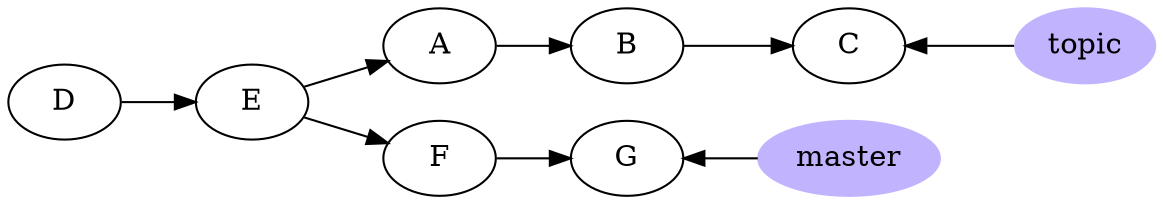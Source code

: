 digraph {
rankdir=LR;
     E -> A -> B -> C
D -> E -> F -> G

node [style=filled,color=".7 .3 1.0"];
C -> topic [dir=back]
G -> master [dir=back]
}
